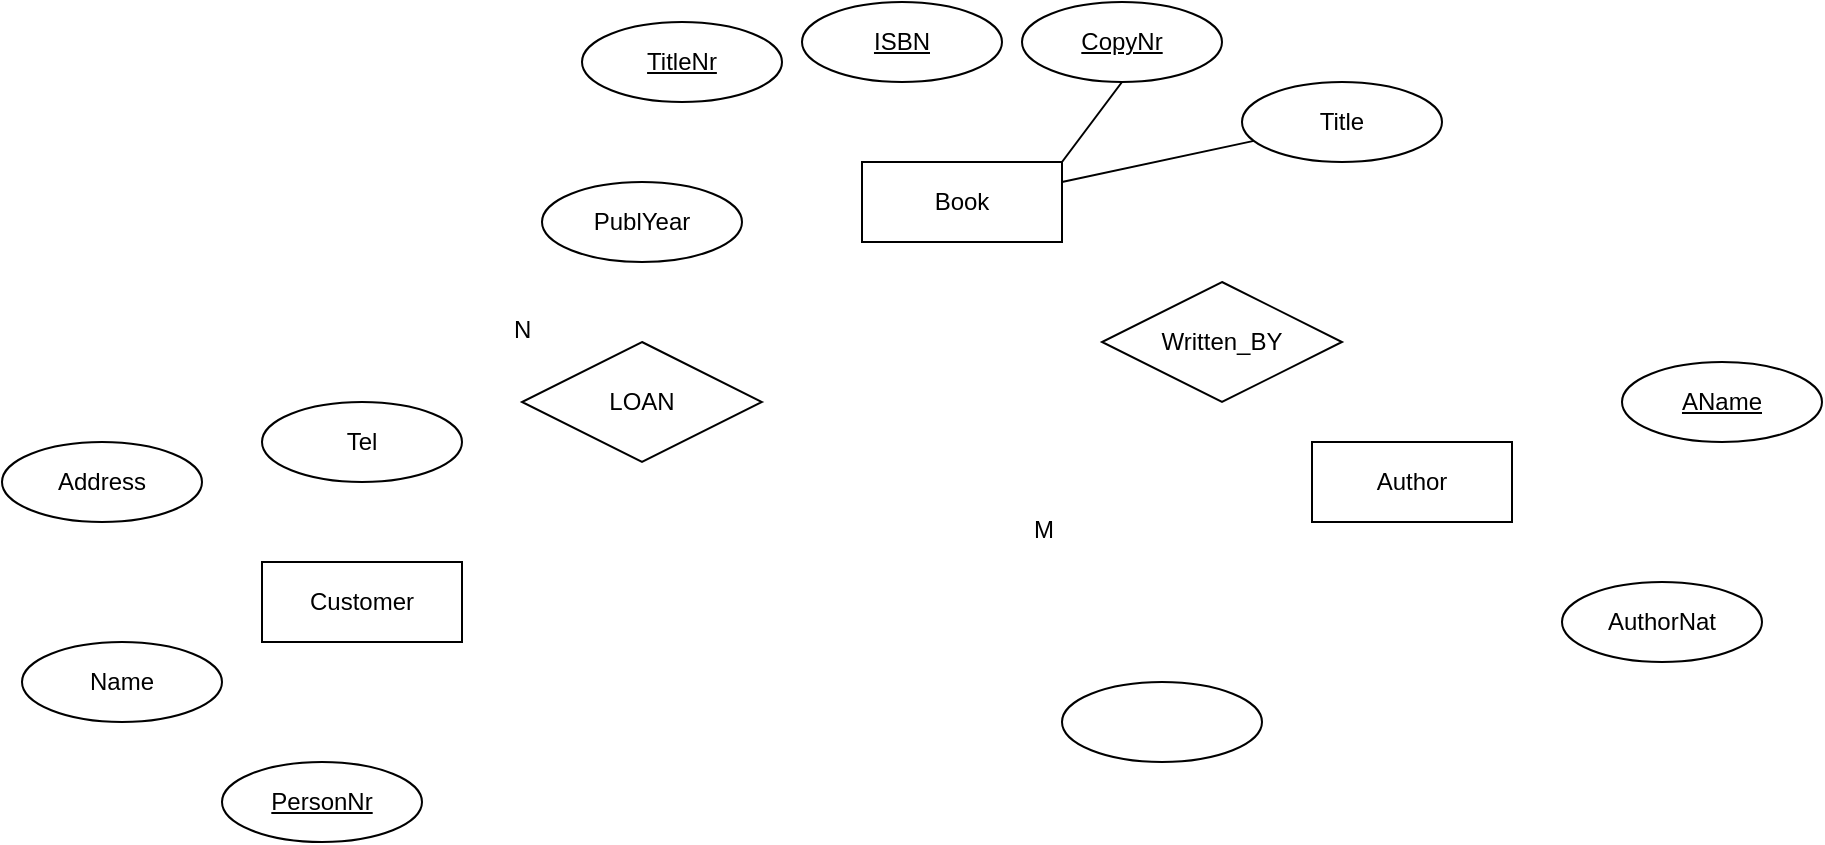 <mxfile version="14.0.1" type="github">
  <diagram id="DU4CjxMif5-YunDEux9x" name="Page-1">
    <mxGraphModel dx="1760" dy="413" grid="1" gridSize="10" guides="1" tooltips="1" connect="1" arrows="1" fold="1" page="1" pageScale="1" pageWidth="850" pageHeight="1100" math="0" shadow="0">
      <root>
        <mxCell id="0" />
        <mxCell id="1" parent="0" />
        <mxCell id="i9QOnDys1VtDLzXmyhaR-1" value="Book" style="whiteSpace=wrap;html=1;align=center;" vertex="1" parent="1">
          <mxGeometry x="200" y="160" width="100" height="40" as="geometry" />
        </mxCell>
        <mxCell id="i9QOnDys1VtDLzXmyhaR-2" value="TitleNr" style="ellipse;whiteSpace=wrap;html=1;align=center;fontStyle=4;" vertex="1" parent="1">
          <mxGeometry x="60" y="90" width="100" height="40" as="geometry" />
        </mxCell>
        <mxCell id="i9QOnDys1VtDLzXmyhaR-3" value="ISBN" style="ellipse;whiteSpace=wrap;html=1;align=center;fontStyle=4;" vertex="1" parent="1">
          <mxGeometry x="170" y="80" width="100" height="40" as="geometry" />
        </mxCell>
        <mxCell id="i9QOnDys1VtDLzXmyhaR-4" value="CopyNr" style="ellipse;whiteSpace=wrap;html=1;align=center;fontStyle=4;" vertex="1" parent="1">
          <mxGeometry x="280" y="80" width="100" height="40" as="geometry" />
        </mxCell>
        <mxCell id="i9QOnDys1VtDLzXmyhaR-6" value="PublYear" style="ellipse;whiteSpace=wrap;html=1;align=center;" vertex="1" parent="1">
          <mxGeometry x="40" y="170" width="100" height="40" as="geometry" />
        </mxCell>
        <mxCell id="i9QOnDys1VtDLzXmyhaR-7" value="" style="ellipse;whiteSpace=wrap;html=1;align=center;" vertex="1" parent="1">
          <mxGeometry x="300" y="420" width="100" height="40" as="geometry" />
        </mxCell>
        <mxCell id="i9QOnDys1VtDLzXmyhaR-8" value="Title" style="ellipse;whiteSpace=wrap;html=1;align=center;" vertex="1" parent="1">
          <mxGeometry x="390" y="120" width="100" height="40" as="geometry" />
        </mxCell>
        <mxCell id="i9QOnDys1VtDLzXmyhaR-10" value="AuthorNat" style="ellipse;whiteSpace=wrap;html=1;align=center;" vertex="1" parent="1">
          <mxGeometry x="550" y="370" width="100" height="40" as="geometry" />
        </mxCell>
        <mxCell id="i9QOnDys1VtDLzXmyhaR-11" value="AName" style="ellipse;whiteSpace=wrap;html=1;align=center;fontStyle=4;" vertex="1" parent="1">
          <mxGeometry x="580" y="260" width="100" height="40" as="geometry" />
        </mxCell>
        <mxCell id="i9QOnDys1VtDLzXmyhaR-13" value="" style="endArrow=none;html=1;rounded=0;exitX=1;exitY=0.25;exitDx=0;exitDy=0;" edge="1" parent="1" source="i9QOnDys1VtDLzXmyhaR-1" target="i9QOnDys1VtDLzXmyhaR-8">
          <mxGeometry relative="1" as="geometry">
            <mxPoint x="345" y="300" as="sourcePoint" />
            <mxPoint x="505" y="300" as="targetPoint" />
          </mxGeometry>
        </mxCell>
        <mxCell id="i9QOnDys1VtDLzXmyhaR-14" value="" style="endArrow=none;html=1;rounded=0;entryX=0.5;entryY=1;entryDx=0;entryDy=0;exitX=1;exitY=0;exitDx=0;exitDy=0;" edge="1" parent="1" source="i9QOnDys1VtDLzXmyhaR-1" target="i9QOnDys1VtDLzXmyhaR-4">
          <mxGeometry relative="1" as="geometry">
            <mxPoint x="440" y="260" as="sourcePoint" />
            <mxPoint x="600" y="260" as="targetPoint" />
          </mxGeometry>
        </mxCell>
        <mxCell id="i9QOnDys1VtDLzXmyhaR-15" value="Author" style="whiteSpace=wrap;html=1;align=center;" vertex="1" parent="1">
          <mxGeometry x="425" y="300" width="100" height="40" as="geometry" />
        </mxCell>
        <mxCell id="i9QOnDys1VtDLzXmyhaR-17" value="Customer" style="whiteSpace=wrap;html=1;align=center;" vertex="1" parent="1">
          <mxGeometry x="-100" y="360" width="100" height="40" as="geometry" />
        </mxCell>
        <mxCell id="i9QOnDys1VtDLzXmyhaR-19" value="PersonNr" style="ellipse;whiteSpace=wrap;html=1;align=center;fontStyle=4;" vertex="1" parent="1">
          <mxGeometry x="-120" y="460" width="100" height="40" as="geometry" />
        </mxCell>
        <mxCell id="i9QOnDys1VtDLzXmyhaR-20" value="Name" style="ellipse;whiteSpace=wrap;html=1;align=center;" vertex="1" parent="1">
          <mxGeometry x="-220" y="400" width="100" height="40" as="geometry" />
        </mxCell>
        <mxCell id="i9QOnDys1VtDLzXmyhaR-21" value="Address" style="ellipse;whiteSpace=wrap;html=1;align=center;" vertex="1" parent="1">
          <mxGeometry x="-230" y="300" width="100" height="40" as="geometry" />
        </mxCell>
        <mxCell id="i9QOnDys1VtDLzXmyhaR-22" value="Tel" style="ellipse;whiteSpace=wrap;html=1;align=center;" vertex="1" parent="1">
          <mxGeometry x="-100" y="280" width="100" height="40" as="geometry" />
        </mxCell>
        <mxCell id="i9QOnDys1VtDLzXmyhaR-23" value="LOAN" style="shape=rhombus;perimeter=rhombusPerimeter;whiteSpace=wrap;html=1;align=center;" vertex="1" parent="1">
          <mxGeometry x="30" y="250" width="120" height="60" as="geometry" />
        </mxCell>
        <mxCell id="i9QOnDys1VtDLzXmyhaR-24" value="Written_BY" style="shape=rhombus;perimeter=rhombusPerimeter;whiteSpace=wrap;html=1;align=center;" vertex="1" parent="1">
          <mxGeometry x="320" y="220" width="120" height="60" as="geometry" />
        </mxCell>
        <mxCell id="i9QOnDys1VtDLzXmyhaR-25" value="N" style="text;strokeColor=none;fillColor=none;spacingLeft=4;spacingRight=4;overflow=hidden;rotatable=0;points=[[0,0.5],[1,0.5]];portConstraint=eastwest;fontSize=12;" vertex="1" parent="1">
          <mxGeometry x="20" y="230" width="40" height="30" as="geometry" />
        </mxCell>
        <mxCell id="i9QOnDys1VtDLzXmyhaR-26" value="M" style="text;strokeColor=none;fillColor=none;spacingLeft=4;spacingRight=4;overflow=hidden;rotatable=0;points=[[0,0.5],[1,0.5]];portConstraint=eastwest;fontSize=12;" vertex="1" parent="1">
          <mxGeometry x="280" y="330" width="40" height="30" as="geometry" />
        </mxCell>
      </root>
    </mxGraphModel>
  </diagram>
</mxfile>
